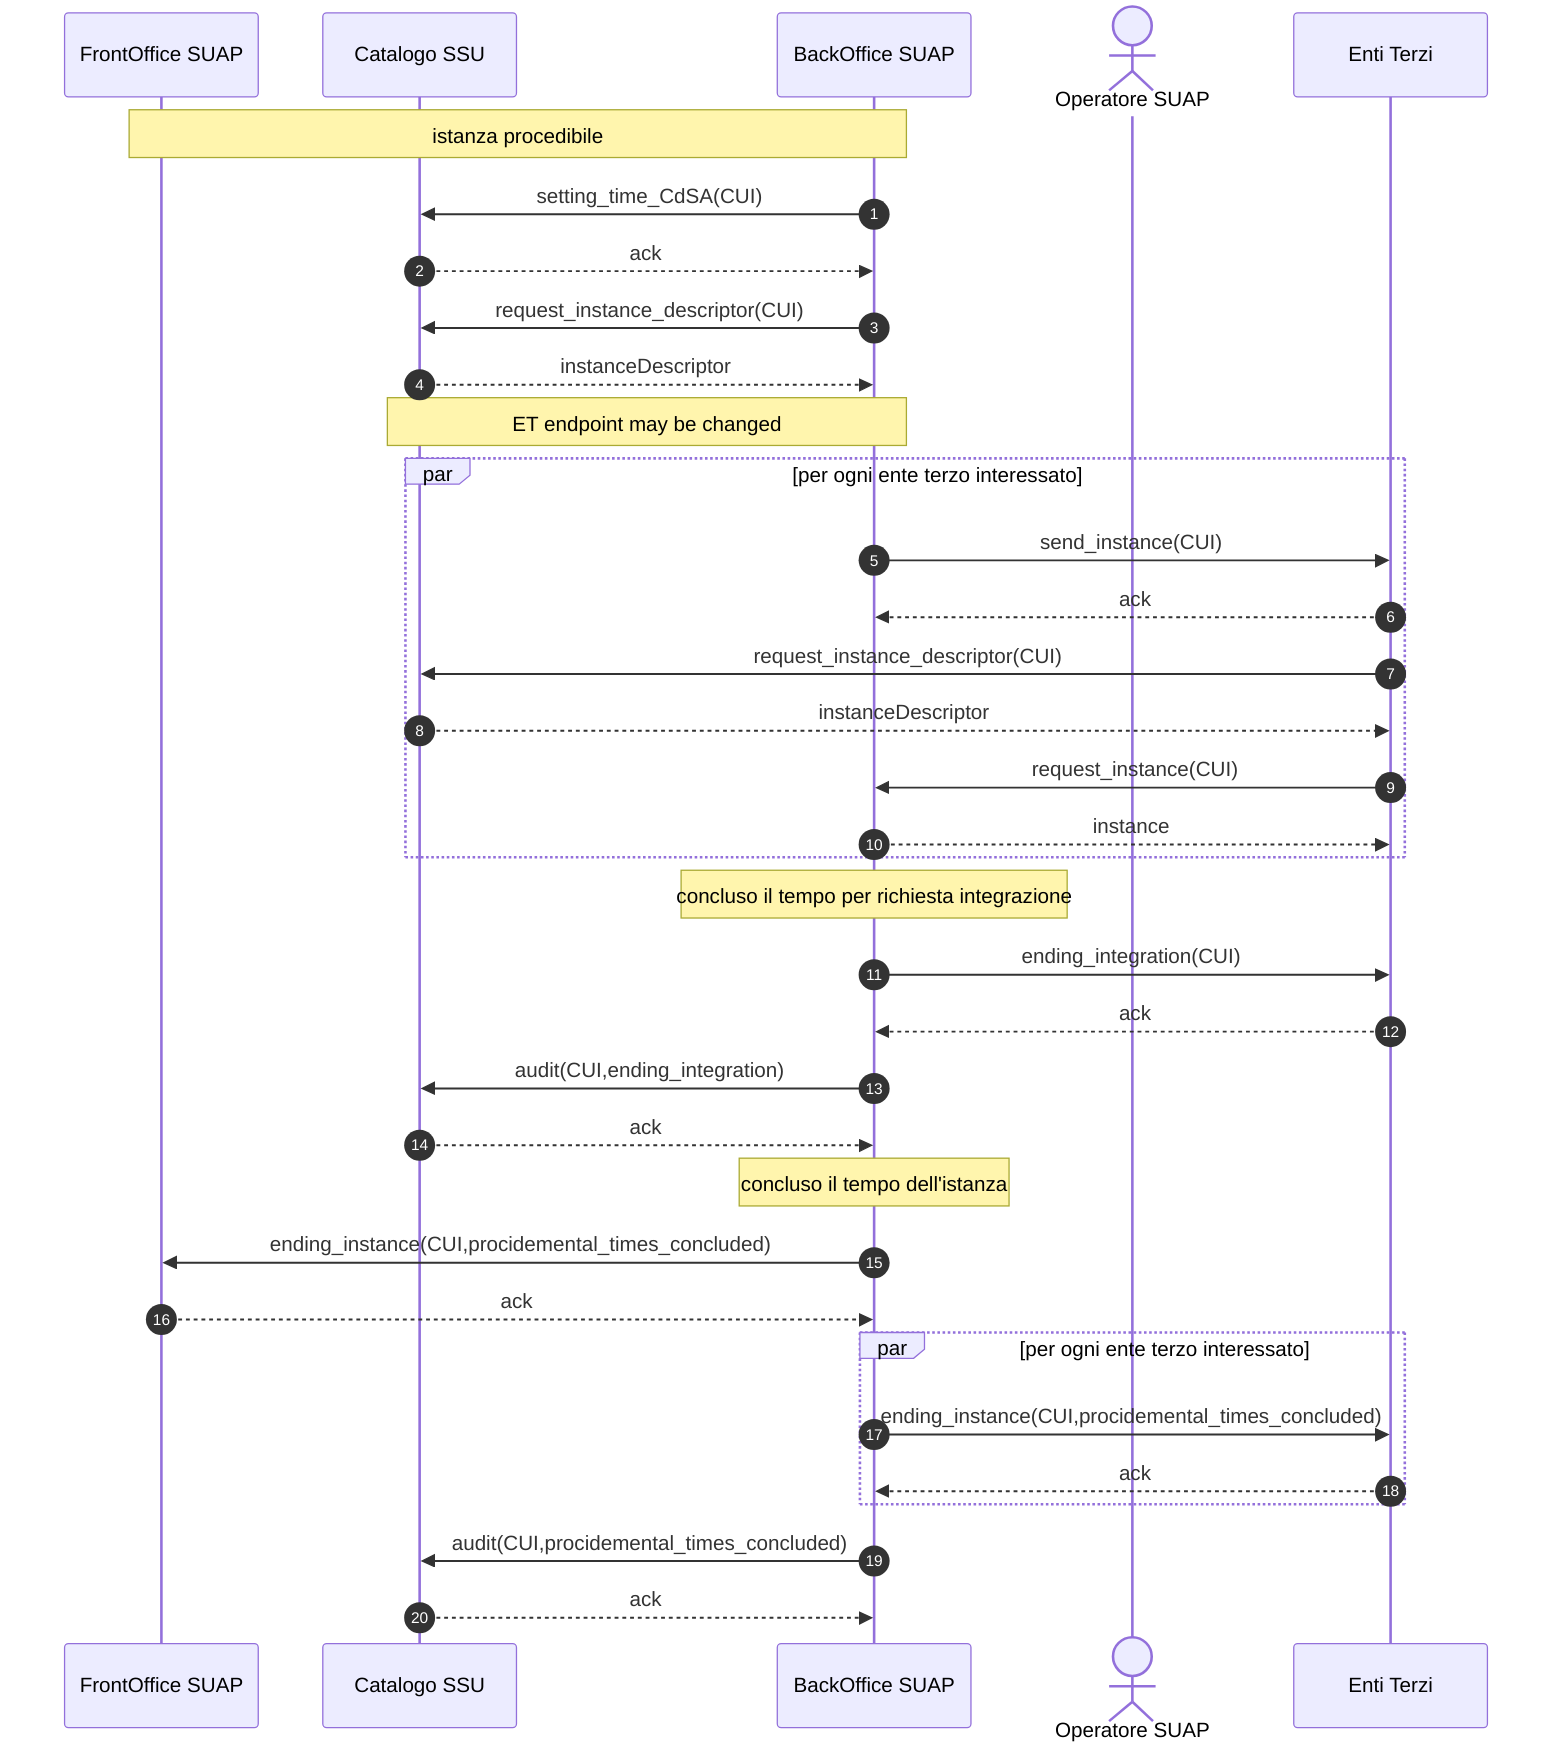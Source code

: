 sequenceDiagram
    autonumber
  
    participant F as FrontOffice SUAP
    participant C as Catalogo SSU    
    participant B as BackOffice SUAP    
    actor O as Operatore SUAP    
    participant E as Enti Terzi    
 
    Note over F,B: istanza procedibile

    B ->> C: setting_time_CdSA(CUI)
    C -->> B: ack

    B ->> C: request_instance_descriptor(CUI)
    C -->> B: instanceDescriptor
    Note over C,B: ET endpoint may be changed


    par per ogni ente terzo interessato        
        B ->> E: send_instance(CUI)
        E -->> B: ack
        E ->> C: request_instance_descriptor(CUI)
        C -->> E: instanceDescriptor
        E ->> B: request_instance(CUI)
        B -->> E: instance
    end
    

    Note over B: concluso il tempo per richiesta integrazione
    B ->> E: ending_integration(CUI)
    E -->> B: ack
    B ->> C: audit(CUI,ending_integration)
    C -->> B: ack
    
    Note over B: concluso il tempo dell'istanza 
    B ->> F: ending_instance(CUI,procidemental_times_concluded)
    F -->> B: ack            
    par per ogni ente terzo interessato
        B ->> E: ending_instance(CUI,procidemental_times_concluded)
        E -->> B: ack
    end
    B ->> C: audit(CUI,procidemental_times_concluded)
    C -->> B: ack